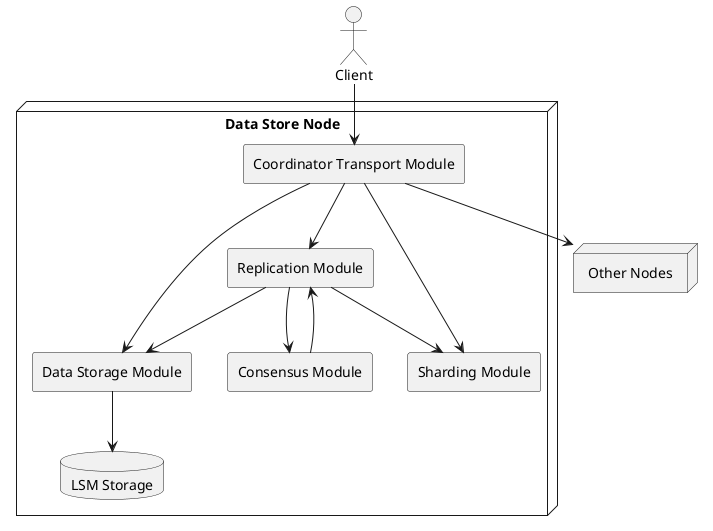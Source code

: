 @startuml

skinparam componentStyle rectangle

node "Data Store Node" {
  database "LSM Storage" as DB
  component "Data Storage Module" as DM
  component "Consensus Module" as CM
  component "Replication Module" as RM

  component "Sharding Module" as SM
  component "Coordinator Transport Module" as CTM
}

actor "Client" as C
node "Other Nodes" as N


C --> CTM
CTM --> N

DM --> DB
CTM --> DM
CTM --> SM
CTM --> RM
RM --> CM
CM --> RM
RM --> SM
RM --> DM

@enduml